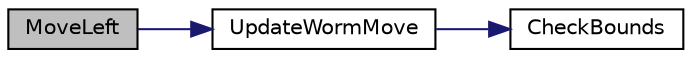 digraph "MoveLeft"
{
 // LATEX_PDF_SIZE
  edge [fontname="Helvetica",fontsize="10",labelfontname="Helvetica",labelfontsize="10"];
  node [fontname="Helvetica",fontsize="10",shape=record];
  rankdir="LR";
  Node58 [label="MoveLeft",height=0.2,width=0.4,color="black", fillcolor="grey75", style="filled", fontcolor="black",tooltip="Function used for moving worm left."];
  Node58 -> Node59 [color="midnightblue",fontsize="10",style="solid",fontname="Helvetica"];
  Node59 [label="UpdateWormMove",height=0.2,width=0.4,color="black", fillcolor="white", style="filled",URL="$game_8c.html#af0ef0d0fb99349d4386beaf89fc6675d",tooltip="Function used for updating worm on screen and everything that changes."];
  Node59 -> Node60 [color="midnightblue",fontsize="10",style="solid",fontname="Helvetica"];
  Node60 [label="CheckBounds",height=0.2,width=0.4,color="black", fillcolor="white", style="filled",URL="$game_8c.html#a468e6bee1a546cf14c4729cd44d9597f",tooltip="Function used to check if an object has reached the end of terrain."];
}
